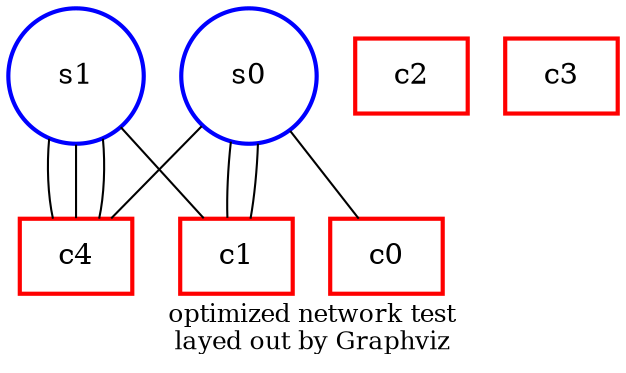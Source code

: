 ##Command to produce the output: "neato -Tpng thisfile.gv > thisfile.png"
graph G {
node [shape=box,color=red,style=bold];  c0;
node [shape=box,color=red,style=bold];  c1;
node [shape=box,color=red,style=bold];  c2;
node [shape=box,color=red,style=bold];  c3;
node [shape=box,color=red,style=bold];  c4;
node [shape=circle,fixedsize=true,width=0.9,color=blue,style=bold];  s0;
node [shape=circle,fixedsize=true,width=0.9,color=blue,style=bold];  s1;
     s0--c0;
     s0--c1;
     s0--c4;
     s0--c1;
     s1--c4;
     s1--c4;
     s1--c4;
     s1--c1;
     overlap=false
     label="optimized network test\nlayed out by Graphviz"
     fontsize=12;
}

